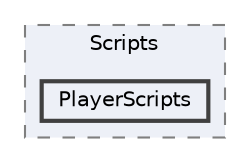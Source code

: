 digraph "Kodiky/Unity/Lunar Guardian/Assets/Scripts/PlayerScripts"
{
 // LATEX_PDF_SIZE
  bgcolor="transparent";
  edge [fontname=Helvetica,fontsize=10,labelfontname=Helvetica,labelfontsize=10];
  node [fontname=Helvetica,fontsize=10,shape=box,height=0.2,width=0.4];
  compound=true
  subgraph clusterdir_eafa3ede844cebaea84dd2aa4dbee8b8 {
    graph [ bgcolor="#edf0f7", pencolor="grey50", label="Scripts", fontname=Helvetica,fontsize=10 style="filled,dashed", URL="dir_eafa3ede844cebaea84dd2aa4dbee8b8.html",tooltip=""]
  dir_45d9d605a41c40c2efaba5c902a368e9 [label="PlayerScripts", fillcolor="#edf0f7", color="grey25", style="filled,bold", URL="dir_45d9d605a41c40c2efaba5c902a368e9.html",tooltip=""];
  }
}
